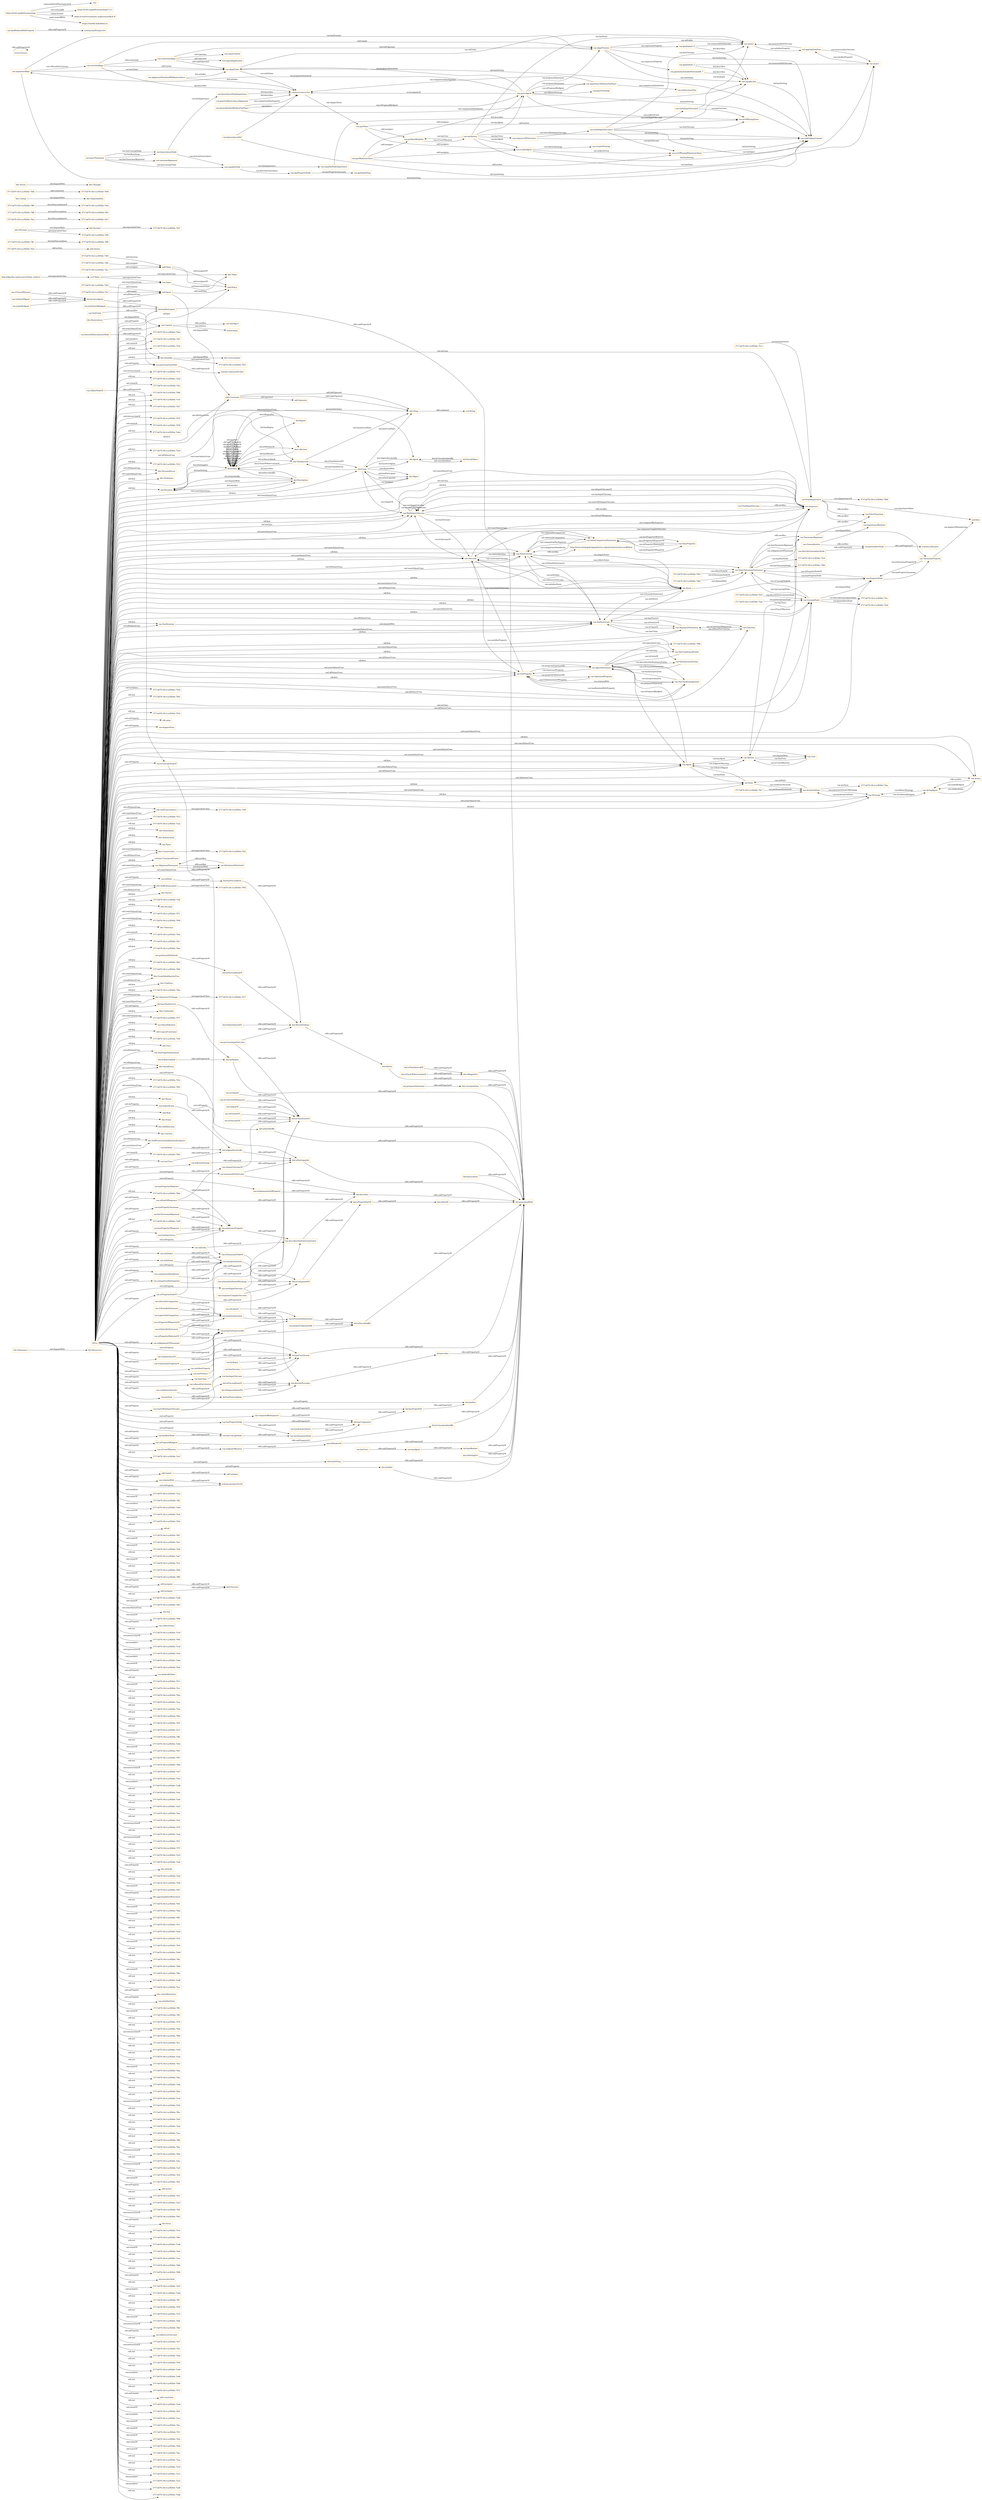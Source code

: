 digraph ar2dtool_diagram { 
rankdir=LR;
size="1501"
node [shape = rectangle, color="orange"]; "bhv:Dominance" "dul:Situation" "odrl:Action" "3717a670:18c1ca3926d:-7fb8" "3717a670:18c1ca3926d:-7ff9" "3717a670:18c1ca3926d:-7fc9" "3717a670:18c1ca3926d:-7f22" "bhv:PersonalFocus" "bhv:Hedonism" "bhv:Societal" "vae:NodeImportance" "3717a670:18c1ca3926d:-7fe1" "bhv:Universalism" "vae:Value" "3717a670:18c1ca3926d:-7ef9" "bhv:Stimulation" "odrl:Policy" "bhv:Achievement" "bhv:Value" "dul:Norm" "3717a670:18c1ca3926d:-7fd5" "3717a670:18c1ca3926d:-7fe7" "odrl:Operator" "3717a670:18c1ca3926d:-7fd2" "vae:VaeProperty" "3717a670:18c1ca3926d:-7ff6" "bhv:SelfTrascendence" "vae:Outcome" "3717a670:18c1ca3926d:-7fc3" "schema:ConceptualFrame" "vae:VaeEntity" "vae:MultiInputOutcome" "3717a670:18c1ca3926d:-7ff0" "bhv:Conservation" "3717a670:18c1ca3926d:-7fed" "vae:AlignmentStatement" "bhv:Dependability" "bhv:Caring" "dul:SocialObject" "3717a670:18c1ca3926d:-7faa" "odrl:Asset" "bhv:Nature" "vae:Generalization" "3717a670:18c1ca3926d:-7f23" "vae:Context" "vae:ActionOnState" "vae:VaeStatement" "vae:TaxonomyProperty" "bhv:Security" "vae:ConceptNode" "dul:Object" "3717a670:18c1ca3926d:-7f71" "3717a670:18c1ca3926d:-7f99" "bhv:Tolerance" "vae:System" "http://dbpedia.org/resource/Value_(ethics)" "bhv:Humility" "3717a670:18c1ca3926d:-7f1c" "3717a670:18c1ca3926d:-7fbe" "odrl:Party" "3717a670:18c1ca3926d:-7fb3" "vae:Norm" "3717a670:18c1ca3926d:-7f0f" "3717a670:18c1ca3926d:-7f04" "3717a670:18c1ca3926d:-7fd8" "bhv:GrowthAndAnxietyFree" "vae:User" "vae:Sequence" "vae:AgentStatement" "vae:VaeConditionedEntity" "bhv:Tradition" "dul:Event" "dul:Agent" "3717a670:18c1ca3926d:-7fcf" "vae:ValueTaxonomyStatement" "3717a670:18c1ca3926d:-7f0e" "3717a670:18c1ca3926d:-7fde" "vae:TaxonomyAlignment" "bhv:SelfEnhancement" "vae:Strategy" "3717a670:18c1ca3926d:-7fe4" "vae:Agent" "bhv:Benevolence" "vae:FinalInputOutcome" "vae:VaeSituation" "bhv:Conformity" "vae:Action" "bhv:Resources" "dul:Collection" "3717a670:18c1ca3926d:-7fc0" "3717a670:18c1ca3926d:-7fb5" "3717a670:18c1ca3926d:-7f77" "vae:AwarenessStatement" "vae:ValueDefinition" "bhv:OpennessToChange" "3717a670:18c1ca3926d:-7ef1" "vae:ActingAgent" "odrl:LogicalConstraint" "vae:ValueConcept" "vae:PropertyNode" "vae:ValueProperty" "vae:ValueComparisonStatement" "3717a670:18c1ca3926d:-7ffc" "3717a670:18c1ca3926d:-7fcc" "3717a670:18c1ca3926d:-7f17" "vae:VaeStatementEntity" "vae:Criterion" "bhv:Thought" "3717a670:18c1ca3926d:-7fc6" "dul:TimeInterval" "3717a670:18c1ca3926d:-7f05" "vae:State" "dul:Entity" "3717a670:18c1ca3926d:-7ef0" "bhv:Face" "vae:VaeConditioningEntity" "3717a670:18c1ca3926d:-7fb0" "vae:VaePropertyStatement" "3717a670:18c1ca3926d:-7fea" "bhv:SocialFocus" "3717a670:18c1ca3926d:-7f96" "3717a670:18c1ca3926d:-7fad" "3717a670:18c1ca3926d:-7f2e" "odrl:Constraint" "3717a670:18c1ca3926d:-7f63" "vae:OptimizedProperty" "dul:Theory" "dul:Region" "dul:Description" "bhv:Action" "vcvf:Value" "odrl:Rule" "bhv:Power" "vae:ImportanceRelation" "bhv:Personal" "3717a670:18c1ca3926d:-7fdb" "3717a670:18c1ca3926d:-7f2f" "3717a670:18c1ca3926d:-7fa7" "3717a670:18c1ca3926d:-7ff3" "3717a670:18c1ca3926d:-7fbb" "vae:ArgumentStatement" "bhv:SelfDirection" "bhv:Concern" "bhv:SelfProtectionAndAnxietyAvoidance" ; /*classes style*/
	"bhv:Action" -> "bhv:Thought" [ label = "owl:disjointWith" ];
	"vae:particularizesNode" -> "schema:subsumedUnder" [ label = "rdfs:subPropertyOf" ];
	"vae:hasConceptNode" -> "vae:hasTaxonomyNode" [ label = "rdfs:subPropertyOf" ];
	"vae:ConceptNode" -> "vae:PropertyNode" [ label = "owl:disjointWith" ];
	"vae:argumentAlign" -> "vae:criterionAlign" [ label = "vae:isBasedOnCriterion" ];
	"vae:argumentAlign" -> "vae:alignPremise" [ label = "vae:hasPremise" ];
	"vae:argumentAlign" -> "vae:alignClaim" [ label = "vae:hasClaim" ];
	"vae:argumentAlign" -> "vae:taxProblemContext" [ label = "dul:hasSetting" ];
	"vae:isTaxonomyNodeOf" -> "dul:isComponentOf" [ label = "rdfs:subPropertyOf" ];
	"vae:previousInputOutcome" -> "dul:isConstituentOf" [ label = "rdfs:subPropertyOf" ];
	"vae:previousInputOutcome" -> "dul:directlyFollows" [ label = "rdfs:subPropertyOf" ];
	"vae:proposesStatement" -> "dul:conceptualizes" [ label = "rdfs:subPropertyOf" ];
	"vae:hasTaxonomyNode" -> "dul:hasComponent" [ label = "rdfs:subPropertyOf" ];
	"vae:giniPropertyNode" -> "vae:giniIndexProp" [ label = "vae:hasPropertyTaxonomy" ];
	"dul:isSatisfiedBy" -> "dul:associatedWith" [ label = "rdfs:subPropertyOf" ];
	"vae:nextInputOutcome" -> "dul:isConstituentOf" [ label = "rdfs:subPropertyOf" ];
	"vae:nextInputOutcome" -> "dul:directlyPrecedes" [ label = "rdfs:subPropertyOf" ];
	"vae:VaeSituation" -> "vae:VaeStatement" [ label = "owl:disjointWith" ];
	"vae:benvolenceNodeImportance" -> "vae:benevolenceTax" [ label = "dul:describes" ];
	"dul:conceptualizes" -> "dul:associatedWith" [ label = "rdfs:subPropertyOf" ];
	"vae:comparisonHasInferior" -> "vae:interpretationOn" [ label = "rdfs:subPropertyOf" ];
	"vae:hasTrace" -> "dul:isAgentInvolvedIn" [ label = "rdfs:subPropertyOf" ];
	"vae:isInputOf" -> "dul:isConstituentOf" [ label = "rdfs:subPropertyOf" ];
	"dul:involvesAgent" -> "dul:hasParticipant" [ label = "rdfs:subPropertyOf" ];
	"dul:isObservableAt" -> "dul:hasRegion" [ label = "rdfs:subPropertyOf" ];
	"terms:license" -> "terms:license" [ label = "rdfs:subPropertyOf" ];
	"vae:multiInputOutcome2" -> "vae:actOfPayingTaxes" [ label = "vae:hasOutcome" ];
	"vae:multiInputOutcome2" -> "vae:state2" [ label = "vae:hasInput" ];
	"dul:hasLocation" -> "dul:associatedWith" [ label = "rdfs:subPropertyOf" ];
	"bhv:SelfTrascendence" -> "3717a670:18c1ca3926d:-7ef9" [ label = "owl:equivalentClass" ];
	"dul:isAgentInvolvedIn" -> "dul:isParticipantIn" [ label = "rdfs:subPropertyOf" ];
	"http://dbpedia.org/resource/Value_(ethics)" -> "vcvf:Value" [ label = "owl:equivalentClass" ];
	"vae:describesVaeStatementEntity" -> "dul:describes" [ label = "rdfs:subPropertyOf" ];
	"vae:hasPropertyTaxonomy" -> "vae:expressesProperty" [ label = "rdfs:subPropertyOf" ];
	"dul:Event" -> "dul:Object" [ label = "owl:disjointWith" ];
	"vae:isPremiseOf" -> "dul:isConstituentOf" [ label = "rdfs:subPropertyOf" ];
	"dul:isConstituentOf" -> "dul:associatedWith" [ label = "rdfs:subPropertyOf" ];
	"vae:interpretationOn" -> "vae:describesVaeStatementEntity" [ label = "rdfs:subPropertyOf" ];
	"vae:isTestedInStatement" -> "vae:hasInterpretation" [ label = "rdfs:subPropertyOf" ];
	"dul:Description" -> "dul:Situation" [ label = "owl:disjointWith" ];
	"vae:giniIndex0_3" -> "vae:state1" [ label = "vae:measuredOnOutcome" ];
	"vae:giniIndex0_3" -> "vae:equalityTax" [ label = "dul:describes" ];
	"vae:madeByAgent" -> "dul:involvesAgent" [ label = "rdfs:subPropertyOf" ];
	"dul:isPreconditionOf" -> "dul:directlyPrecedes" [ label = "rdfs:subPropertyOf" ];
	"vae:isOutcomeOf" -> "dul:isConstituentOf" [ label = "rdfs:subPropertyOf" ];
	"vae:isPresentInStatement" -> "dul:isDescribedBy" [ label = "rdfs:subPropertyOf" ];
	"vae:hasInput" -> "dul:hasConstituent" [ label = "rdfs:subPropertyOf" ];
	"bhv:Personal" -> "bhv:Societal" [ label = "owl:disjointWith" ];
	"bhv:Personal" -> "3717a670:18c1ca3926d:-7f0f" [ label = "owl:equivalentClass" ];
	"vae:hasUser" -> "vae:hasAgent" [ label = "rdfs:subPropertyOf" ];
	"vae:equalityTax" -> "vae:taxProblemContext" [ label = "dul:hasSetting" ];
	"dul:hasPart" -> "dul:associatedWith" [ label = "rdfs:subPropertyOf" ];
	"vae:onState" -> "dul:hasPrecondition" [ label = "rdfs:subPropertyOf" ];
	"vae:hasActionOnState" -> "dul:hasComponent" [ label = "rdfs:subPropertyOf" ];
	"vae:AgentStatement" -> "3717a670:18c1ca3926d:-7f96" [ label = "owl:equivalentClass" ];
	"vae:hasPropertyNode" -> "vae:hasTaxonomyNode" [ label = "rdfs:subPropertyOf" ];
	"vae:hasPropertyNode" -> "dul:hasComponent" [ label = "rdfs:subPropertyOf" ];
	"vae:payMinimumTaxes" -> "vae:problemModeller" [ label = "odrl:assigner" ];
	"vae:payMinimumTaxes" -> "vae:payerAgent" [ label = "odrl:assignee" ];
	"vae:payMinimumTaxes" -> "vae:evaderAgent" [ label = "odrl:assignee" ];
	"vae:payMinimumTaxes" -> "vae:actOfPayingMiniumumTaxes" [ label = "odrl:action" ];
	"vae:equalityNode" -> "vae:giniPropertyNode" [ label = "vae:directlyGeneralizes" ];
	"vae:equalityNode" -> "vae:equalityNodeImportance" [ label = "vae:hasImportance" ];
	"dul:hasPrecondition" -> "dul:directlyFollows" [ label = "rdfs:subPropertyOf" ];
	"vae:hasPropertyOfSuperior" -> "vae:expressesProperty" [ label = "rdfs:subPropertyOf" ];
	"odrl:Asset" -> "odrl:Constraint" [ label = "owl:disjointWith" ];
	"bhv:Conservation" -> "3717a670:18c1ca3926d:-7f2f" [ label = "owl:equivalentClass" ];
	"dul:hasRegion" -> "dul:associatedWith" [ label = "rdfs:subPropertyOf" ];
	"vae:isPropertyNodeOf" -> "vae:isTaxonomyNodeOf" [ label = "rdfs:subPropertyOf" ];
	"vae:isPropertyNodeOf" -> "dul:isComponentOf" [ label = "rdfs:subPropertyOf" ];
	"bhv:Societal" -> "3717a670:18c1ca3926d:-7ef1" [ label = "owl:equivalentClass" ];
	"dul:precedes" -> "dul:associatedWith" [ label = "rdfs:subPropertyOf" ];
	"vae:comparisonHasSuperior" -> "vae:interpretationOn" [ label = "rdfs:subPropertyOf" ];
	"vae:hasOutcome" -> "dul:hasConstituent" [ label = "rdfs:subPropertyOf" ];
	"vae:Norm" -> "vae:ValueTaxonomyStatement" [ label = "owl:disjointWith" ];
	"vae:alignPremise" -> "vae:equalityTax" [ label = "vae:withValue" ];
	"vae:alignPremise" -> "vae:state2" [ label = "vae:onEntity" ];
	"vae:alignPremise" -> "vae:giniIndexSatisfiedThreshold0_7" [ label = "vae:expressesProperty" ];
	"vae:alignPremise" -> "vae:giniIndex0_9" [ label = "vae:expressesProperty" ];
	"vae:alignPremise" -> "vae:taxProblemContext" [ label = "dul:hasSetting" ];
	"vae:isProposedByAgent" -> "dul:isConceptualizedBy" [ label = "rdfs:subPropertyOf" ];
	"dul:isComponentOf" -> "dul:isPropertPartOf" [ label = "rdfs:subPropertyOf" ];
	"vae:Value" -> "bhv:Value" [ label = "owl:equivalentClass" ];
	"bhv:Dominance" -> "bhv:Resources" [ label = "owl:disjointWith" ];
	"vae:isEntityOf" -> "vae:isPresentInStatement" [ label = "rdfs:subPropertyOf" ];
	"dul:isConceptualizedBy" -> "dul:associatedWith" [ label = "rdfs:subPropertyOf" ];
	"vae:MultiInputOutcome" -> "vae:Sequence" [ label = "rdfs:seeAlso" ];
	"vae:propertyExpressedAt" -> "vae:isPresentInStatement" [ label = "rdfs:subPropertyOf" ];
	"vae:payerAgent" -> "vae:taxProblemContext" [ label = "dul:hasSetting" ];
	"vae:payerAgent" -> "vae:importanceRelationTaxPayer" [ label = "vae:proposesStatement" ];
	"vae:payerAgent" -> "vae:payerStrategy" [ label = "vae:followsStrategy" ];
	"vae:payerAgent" -> "vae:benevolenceTax" [ label = "vcvf:commitsTo" ];
	"vae:payerAgent" -> "vae:argumentAlign" [ label = "vae:proposesStatement" ];
	"vae:payerAgent" -> "vae:alignClaim" [ label = "vae:proposesStatement" ];
	"vae:payerAgent" -> "vae:actOfPayingTaxes" [ label = "vae:makesAction" ];
	"vae:payerAgent" -> "vae:alignPremise" [ label = "vae:proposesStatement" ];
	"vae:hasState" -> "dul:isAgentInvolvedIn" [ label = "rdfs:subPropertyOf" ];
	"vae:AwarenessStatement" -> "vae:AlignmentStatement" [ label = "rdfs:seeAlso" ];
	"vae:isConceptNodeOf" -> "vae:isTaxonomyNodeOf" [ label = "rdfs:subPropertyOf" ];
	"bhv:Caring" -> "bhv:Dependability" [ label = "owl:disjointWith" ];
	"vae:payTaxes" -> "vae:problemModeller" [ label = "odrl:assigner" ];
	"vae:payTaxes" -> "vae:evaderAgent" [ label = "odrl:assignee" ];
	"vae:payTaxes" -> "vae:actOfPayingTaxes" [ label = "odrl:action" ];
	"vae:hasRootNode" -> "vae:hasConceptNode" [ label = "rdfs:subPropertyOf" ];
	"vae:isAgentOfSystem" -> "dul:isMemberOf" [ label = "rdfs:subPropertyOf" ];
	"dul:hasProperPart" -> "dul:hasPart" [ label = "rdfs:subPropertyOf" ];
	"vae:aggregationSum" -> "vae:state2" [ label = "vae:measuredOnOutcome" ];
	"vae:aggregationSum" -> "vae:state1" [ label = "vae:measuredOnOutcome" ];
	"vae:ValueConcept" -> "http://www.ontologydesignpatterns.org/ont/values/valuecore#Value" [ label = "rdfs:seeAlso" ];
	"vae:state1" -> "vae:aggregationSum" [ label = "vae:satisfiesProperty" ];
	"vae:isInputOutcomeOf" -> "dul:isConstituentOf" [ label = "rdfs:subPropertyOf" ];
	"vae:payerTaxonomy" -> "vae:taxonomAlignment" [ label = "vae:hasTaxonomyAlignment" ];
	"vae:payerTaxonomy" -> "vae:benevolenceNode" [ label = "vae:hasRootNode" ];
	"vae:payerTaxonomy" -> "vae:equalityNode" [ label = "vae:hasConceptNode" ];
	"vae:payerTaxonomy" -> "vae:benevolenceNode" [ label = "vae:hasConceptNode" ];
	"vae:isTaxonomyPropertyOf" -> "vae:propertyExpressedAt" [ label = "rdfs:subPropertyOf" ];
	"vae:giniIndex0_9" -> "vae:state2" [ label = "vae:measuredOnOutcome" ];
	"vae:giniIndex0_9" -> "vae:equalityTax" [ label = "dul:describes" ];
	"vae:directlyParticularizesNode" -> "vae:particularizesNode" [ label = "rdfs:subPropertyOf" ];
	"vae:isRootNodeOf" -> "vae:isConceptNodeOf" [ label = "rdfs:subPropertyOf" ];
	"vae:problemModeller" -> "vae:taxSystem" [ label = "vae:isUserOfSystem" ];
	"dul:hasSetting" -> "dul:associatedWith" [ label = "rdfs:subPropertyOf" ];
	"dul:hasMember" -> "dul:associatedWith" [ label = "rdfs:subPropertyOf" ];
	"vae:expressesProperty" -> "vae:describesVaeStatementEntity" [ label = "rdfs:subPropertyOf" ];
	"vae:taxSystem" -> "vae:problemModeller" [ label = "vae:hasUser" ];
	"vae:taxSystem" -> "vae:sequenceOfOutcomes" [ label = "vae:hasTrace" ];
	"vae:taxSystem" -> "vae:state2" [ label = "vae:hasState" ];
	"vae:taxSystem" -> "vae:state1" [ label = "vae:hasState" ];
	"vae:taxSystem" -> "vae:payerAgent" [ label = "vae:hasAgent" ];
	"vae:taxSystem" -> "vae:evaderAgent" [ label = "vae:hasAgent" ];
	"vae:taxSystem" -> "vae:taxProblemContext" [ label = "dul:hasSetting" ];
	"vae:hasAgent" -> "dul:hasMember" [ label = "rdfs:subPropertyOf" ];
	"vae:isFollowedByAgent" -> "dul:hasParticipant" [ label = "rdfs:subPropertyOf" ];
	"vae:criterionAlign" -> "vae:alignPremise" [ label = "odrl:target" ];
	"vae:criterionAlign" -> "vae:constraintAlign" [ label = "odrl:constraint" ];
	"vae:criterionAlign" -> "vae:alignClaim" [ label = "odrl:action" ];
	"vae:criterionAlign" -> "vae:benevolenceTax" [ label = "dul:describes" ];
	"vae:hasRelationWithProperty" -> "schema:hasPerspective" [ label = "rdfs:subPropertyOf" ];
	"vae:measuredOnOutcome" -> "dul:isParticipantIn" [ label = "rdfs:subPropertyOf" ];
	"vae:measuredOnOutcome" -> "dul:describes" [ label = "rdfs:subPropertyOf" ];
	"vae:isImportanceOf" -> "vae:propertyExpressedAt" [ label = "rdfs:subPropertyOf" ];
	"dul:isSettingFor" -> "dul:associatedWith" [ label = "rdfs:subPropertyOf" ];
	"vae:perform" -> "dul:hasPostcondition" [ label = "rdfs:subPropertyOf" ];
	"vcvf:Value" -> "bhv:Value" [ label = "owl:equivalentClass" ];
	"vcvf:Value" -> "vae:Value" [ label = "owl:equivalentClass" ];
	"dul:isPartOf" -> "dul:associatedWith" [ label = "rdfs:subPropertyOf" ];
	"vae:isTraceOfSystem" -> "dul:involvesAgent" [ label = "rdfs:subPropertyOf" ];
	"dul:isParticipantIn" -> "dul:associatedWith" [ label = "rdfs:subPropertyOf" ];
	"vae:directlyGeneralizesNode" -> "vae:generalizesNode" [ label = "rdfs:subPropertyOf" ];
	"dul:hasTimeInterval" -> "dul:hasRegion" [ label = "rdfs:subPropertyOf" ];
	"vae:importanceRelationTaxPayer" -> "vae:payerAgent" [ label = "vae:isProposedByAgent" ];
	"vae:importanceRelationTaxPayer" -> "vae:benevolenceTax" [ label = "vae:comparisonHasSuperior" ];
	"vae:importanceRelationTaxPayer" -> "vae:achievementTax" [ label = "vae:comparisonHasInferior" ];
	"vae:conditionsActionIn" -> "dul:isPreconditionOf" [ label = "rdfs:subPropertyOf" ];
	"vae:superiorInComparison" -> "vae:hasInterpretation" [ label = "rdfs:subPropertyOf" ];
	"vae:System" -> "vae:User" [ label = "owl:disjointWith" ];
	"dul:satisfies" -> "dul:associatedWith" [ label = "rdfs:subPropertyOf" ];
	"vae:ValueTaxonomyStatement" -> "vae:TaxonomyAlignment" [ label = "rdfs:seeAlso" ];
	"vae:followsStrategy" -> "dul:isParticipantIn" [ label = "rdfs:subPropertyOf" ];
	"vae:hasPropertyOfInferior" -> "vae:expressesProperty" [ label = "rdfs:subPropertyOf" ];
	"vae:composedBySequence" -> "dul:hasComponent" [ label = "rdfs:subPropertyOf" ];
	"vae:isActionOnStateOfStrategy" -> "dul:isComponentOf" [ label = "rdfs:subPropertyOf" ];
	"https://w3id.org/def/vaeontology" -> "vae:" [ label = "vann:preferredNamespaceUri" ];
	"https://w3id.org/def/vaeontology" -> "https://w3id.org/def/vaeontology/1.0.1" [ label = "owl:versionIRI" ];
	"https://w3id.org/def/vaeontology" -> "https://creativecommons.org/licenses/by/4.0/" [ label = "terms:license" ];
	"https://w3id.org/def/vaeontology" -> "https://chowlk.linkeddata.es" [ label = "mod:createdWith" ];
	"vae:benevolenceTax" -> "vae:payTaxes" [ label = "vae:shapesNorm" ];
	"dul:hasComponent" -> "dul:hasProperPart" [ label = "rdfs:subPropertyOf" ];
	"vae:startsWithInputOutcome" -> "vae:hasInputOutcome" [ label = "rdfs:subPropertyOf" ];
	"vae:startsWithInputOutcome" -> "dul:hasProperPart" [ label = "rdfs:subPropertyOf" ];
	"dul:hasParticipant" -> "dul:associatedWith" [ label = "rdfs:subPropertyOf" ];
	"vae:isOptimizationOfProperty" -> "dul:describes" [ label = "rdfs:subPropertyOf" ];
	"vae:propertyOptimizedAt" -> "dul:isDescribedBy" [ label = "rdfs:subPropertyOf" ];
	"bhv:Humility" -> "bhv:Universalism" [ label = "owl:disjointWith" ];
	"bhv:Humility" -> "3717a670:18c1ca3926d:-7f23" [ label = "owl:equivalentClass" ];
	"vae:FinalInputOutcome" -> "vae:Sequence" [ label = "rdfs:seeAlso" ];
	"odrl:target" -> "odrl:relation" [ label = "rdfs:subPropertyOf" ];
	"vae:benevolenceDef" -> "vae:benevolenceTax" [ label = "dul:defines" ];
	"vae:benevolenceDef" -> "vae:taxProblemContext" [ label = "dul:hasSetting" ];
	"bhv:SelfEnhancement" -> "3717a670:18c1ca3926d:-7f05" [ label = "owl:equivalentClass" ];
	"dul:directlyPrecedes" -> "dul:precedes" [ label = "rdfs:subPropertyOf" ];
	"vae:makesAction" -> "dul:isAgentInvolvedIn" [ label = "rdfs:subPropertyOf" ];
	"vae:withValue" -> "vae:interpretationOn" [ label = "rdfs:subPropertyOf" ];
	"vae:constraintAlign" -> "vae:alignClaim" [ label = "odrl:rightOperand" ];
	"vae:constraintAlign" -> "vae:sameContext" [ label = "odrl:operator" ];
	"vae:constraintAlign" -> "vae:logicalImplication" [ label = "odrl:operator" ];
	"vae:constraintAlign" -> "vae:alignPremise" [ label = "odrl:leftOperand" ];
	"dul:isRegionFor" -> "dul:associatedWith" [ label = "rdfs:subPropertyOf" ];
	"dul:describes" -> "dul:associatedWith" [ label = "rdfs:subPropertyOf" ];
	"vae:satisfiesProperty" -> "dul:isDescribedBy" [ label = "rdfs:subPropertyOf" ];
	"vae:isAlignmentOfTaxonomy" -> "vae:propertyExpressedAt" [ label = "rdfs:subPropertyOf" ];
	"vae:TaxonomyAlignment" -> "vae:ValueTaxonomy" [ label = "rdfs:seeAlso" ];
	"vae:generalizationRelationTaxPayer" -> "vae:payerAgent" [ label = "vae:isProposedByAgent" ];
	"vae:generalizationRelationTaxPayer" -> "vae:benevolenceTax" [ label = "vae:comparisonHasSuperior" ];
	"vae:generalizationRelationTaxPayer" -> "vae:equalityTax" [ label = "vae:comparisonHasInferior" ];
	"vae:hasImportance" -> "vae:expressesProperty" [ label = "rdfs:subPropertyOf" ];
	"vae:alignClaim" -> "vae:benevolenceTax" [ label = "vae:withValue" ];
	"vae:alignClaim" -> "vae:state2" [ label = "vae:onEntity" ];
	"vae:alignClaim" -> "vae:taxProblemContext" [ label = "dul:hasSetting" ];
	"dul:isDescribedBy" -> "dul:associatedWith" [ label = "rdfs:subPropertyOf" ];
	"vae:actOfPayingMiniumumTaxes" -> "vae:taxProblemContext" [ label = "dul:hasSetting" ];
	"vae:relationWith" -> "schema:perspectiveOn" [ label = "rdfs:subPropertyOf" ];
	"vae:NodeImportance" -> "vae:ValueTaxonomy" [ label = "rdfs:seeAlso" ];
	"vae:NodeImportance" -> "vae:ImportanceRelation" [ label = "rdfs:seeAlso" ];
	"dul:isSubordinatedTo" -> "dul:directlyFollows" [ label = "rdfs:subPropertyOf" ];
	"vae:multiInputOutcome1" -> "vae:multiInputOutcome2" [ label = "vae:nextInputOutcome" ];
	"vae:multiInputOutcome1" -> "vae:state2" [ label = "vae:hasOutcome" ];
	"vae:multiInputOutcome1" -> "vae:actOfPayingTaxes" [ label = "vae:hasOutcome" ];
	"vae:multiInputOutcome1" -> "vae:actOfPayingMiniumumTaxes" [ label = "vae:hasOutcome" ];
	"vae:multiInputOutcome1" -> "vae:state1" [ label = "vae:hasInput" ];
	"vae:Action" -> "vae:ActingAgent" [ label = "rdfs:seeAlso" ];
	"vae:isValuedInStatement" -> "vae:hasInterpretation" [ label = "rdfs:subPropertyOf" ];
	"vae:sequenceOfOutcomes" -> "vae:multiInputOutcome1" [ label = "vae:startsWithInputOutcome" ];
	"vae:sequenceOfOutcomes" -> "vae:taxProblemContext" [ label = "dul:hasSetting" ];
	"vae:inferiorInComparison" -> "vae:hasInterpretation" [ label = "rdfs:subPropertyOf" ];
	"vae:VaeEntity" -> "vae:Context" [ label = "rdfs:seeAlso" ];
	"vae:withNorm" -> "vae:interpretationOn" [ label = "rdfs:subPropertyOf" ];
	"vae:isClaimOf" -> "dul:isConstituentOf" [ label = "rdfs:subPropertyOf" ];
	"vae:hasInputOutcome" -> "dul:hasConstituent" [ label = "rdfs:subPropertyOf" ];
	"vae:alignmentSituationWithbenevolence" -> "vae:benevolenceTax" [ label = "dul:satisfies" ];
	"vae:alignmentSituationWithbenevolence" -> "vae:alignClaim" [ label = "dul:satisfies" ];
	"vae:isPropertyOfSuperiorOf" -> "vae:propertyExpressedAt" [ label = "rdfs:subPropertyOf" ];
	"vae:isPropertyOfSuperiorOf" -> "dul:isConstituentOf" [ label = "rdfs:subPropertyOf" ];
	"vae:evaderAgent" -> "vae:actOfPayingMiniumumTaxes" [ label = "vae:makesAction" ];
	"vae:evaderAgent" -> "vae:evaderStrategy" [ label = "vae:followsStrategy" ];
	"vae:evaderAgent" -> "vae:taxProblemContext" [ label = "dul:hasSetting" ];
	"vae:isStateOfAgent" -> "dul:involvesAgent" [ label = "rdfs:subPropertyOf" ];
	"dul:isPropertPartOf" -> "dul:isPartOf" [ label = "rdfs:subPropertyOf" ];
	"vae:Generalization" -> "vae:generalizesNode" [ label = "rdfs:seeAlso" ];
	"vae:Generalization" -> "vae:ImportanceRelation" [ label = "owl:disjointWith" ];
	"vae:Context" -> "vae:VaeObject" [ label = "rdfs:seeAlso" ];
	"NULL" -> "dul:Collection" [ label = "owl:allValuesFrom" ];
	"NULL" -> "3717a670:18c1ca3926d:-7f63" [ label = "owl:someValuesFrom" ];
	"NULL" -> "vae:hasConceptNode" [ label = "owl:onProperty" ];
	"NULL" -> "3717a670:18c1ca3926d:-7ec2" [ label = "owl:members" ];
	"NULL" -> "3717a670:18c1ca3926d:-7ff2" [ label = "owl:unionOf" ];
	"NULL" -> "3717a670:18c1ca3926d:-7eb0" [ label = "owl:members" ];
	"NULL" -> "bhv:PersonalFocus" [ label = "owl:someValuesFrom" ];
	"NULL" -> "bhv:Hedonism" [ label = "rdf:first" ];
	"NULL" -> "3717a670:18c1ca3926d:-7fe9" [ label = "owl:unionOf" ];
	"NULL" -> "3717a670:18c1ca3926d:-7ef0" [ label = "rdf:first" ];
	"NULL" -> "3717a670:18c1ca3926d:-7f2b" [ label = "owl:unionOf" ];
	"NULL" -> "bhv:Conservation" [ label = "owl:allValuesFrom" ];
	"NULL" -> "rdf:nil" [ label = "rdf:rest" ];
	"NULL" -> "3717a670:18c1ca3926d:-7f61" [ label = "rdf:rest" ];
	"NULL" -> "3717a670:18c1ca3926d:-7fe3" [ label = "owl:unionOf" ];
	"NULL" -> "vae:VaeConditioningEntity" [ label = "owl:someValuesFrom" ];
	"NULL" -> "vae:isBasedOnCriterion" [ label = "owl:onProperty" ];
	"NULL" -> "3717a670:18c1ca3926d:-7fc8" [ label = "owl:unionOf" ];
	"NULL" -> "3717a670:18c1ca3926d:-7eb7" [ label = "rdf:rest" ];
	"NULL" -> "vae:interpretationOn" [ label = "owl:onProperty" ];
	"NULL" -> "vae:ConceptNode" [ label = "rdf:first" ];
	"NULL" -> "3717a670:18c1ca3926d:-7fc2" [ label = "owl:unionOf" ];
	"NULL" -> "vae:PropertyNode" [ label = "rdf:first" ];
	"NULL" -> "3717a670:18c1ca3926d:-7fb9" [ label = "rdf:rest" ];
	"NULL" -> "3717a670:18c1ca3926d:-7ff8" [ label = "owl:unionOf" ];
	"NULL" -> "odrl:assignee" [ label = "owl:onProperty" ];
	"NULL" -> "3717a670:18c1ca3926d:-7ed8" [ label = "rdf:rest" ];
	"NULL" -> "vae:ConceptNode" [ label = "owl:someValuesFrom" ];
	"NULL" -> "vae:expressesProperty" [ label = "owl:onProperty" ];
	"NULL" -> "vae:VaeSituation" [ label = "owl:allValuesFrom" ];
	"NULL" -> "3717a670:18c1ca3926d:-7f43" [ label = "owl:unionOf" ];
	"NULL" -> "dul:hasSetting" [ label = "owl:onProperty" ];
	"NULL" -> "bhv:SelfTrascendence" [ label = "owl:someValuesFrom" ];
	"NULL" -> "owl:real" [ label = "owl:someValuesFrom" ];
	"NULL" -> "3717a670:18c1ca3926d:-7f98" [ label = "owl:unionOf" ];
	"NULL" -> "vae:reflectsValue" [ label = "owl:onProperty" ];
	"NULL" -> "odrl:LogicalConstraint" [ label = "rdf:first" ];
	"NULL" -> "3717a670:18c1ca3926d:-7f77" [ label = "owl:someValuesFrom" ];
	"NULL" -> "vae:onEntity" [ label = "owl:onProperty" ];
	"NULL" -> "3717a670:18c1ca3926d:-7ec9" [ label = "rdf:rest" ];
	"NULL" -> "3717a670:18c1ca3926d:-7f94" [ label = "owl:intersectionOf" ];
	"NULL" -> "vae:VaeConditioningEntity" [ label = "owl:allValuesFrom" ];
	"NULL" -> "3717a670:18c1ca3926d:-7ec6" [ label = "owl:members" ];
	"NULL" -> "3717a670:18c1ca3926d:-7f2d" [ label = "owl:intersectionOf" ];
	"NULL" -> "3717a670:18c1ca3926d:-7eb4" [ label = "owl:members" ];
	"NULL" -> "3717a670:18c1ca3926d:-7fe6" [ label = "owl:unionOf" ];
	"NULL" -> "vae:abidesByValue" [ label = "owl:onProperty" ];
	"NULL" -> "vae:comparisonHasInferior" [ label = "owl:onProperty" ];
	"NULL" -> "3717a670:18c1ca3926d:-7f13" [ label = "rdf:rest" ];
	"NULL" -> "vae:isUserOfSystem" [ label = "owl:onProperty" ];
	"NULL" -> "3717a670:18c1ca3926d:-7fce" [ label = "owl:unionOf" ];
	"NULL" -> "vae:ActionOnState" [ label = "rdf:first" ];
	"NULL" -> "vae:VaeStatement" [ label = "owl:someValuesFrom" ];
	"NULL" -> "vae:Criterion" [ label = "owl:allValuesFrom" ];
	"NULL" -> "odrl:Constraint" [ label = "owl:allValuesFrom" ];
	"NULL" -> "vae:VaeProperty" [ label = "owl:allValuesFrom" ];
	"NULL" -> "3717a670:18c1ca3926d:-7fab" [ label = "rdf:rest" ];
	"NULL" -> "bhv:GrowthAndAnxietyFree" [ label = "owl:someValuesFrom" ];
	"NULL" -> "vae:Strategy" [ label = "owl:someValuesFrom" ];
	"NULL" -> "vae:withValue" [ label = "owl:onProperty" ];
	"NULL" -> "3717a670:18c1ca3926d:-7eca" [ label = "rdf:rest" ];
	"NULL" -> "3717a670:18c1ca3926d:-7f3a" [ label = "rdf:rest" ];
	"NULL" -> "vae:ConceptNode" [ label = "owl:onClass" ];
	"NULL" -> "vae:Action" [ label = "rdf:first" ];
	"NULL" -> "vae:MultiInputOutcome" [ label = "owl:someValuesFrom" ];
	"NULL" -> "3717a670:18c1ca3926d:-7f0a" [ label = "rdf:rest" ];
	"NULL" -> "3717a670:18c1ca3926d:-7f25" [ label = "rdf:rest" ];
	"NULL" -> "3717a670:18c1ca3926d:-7ec1" [ label = "rdf:rest" ];
	"NULL" -> "dul:hasPart" [ label = "owl:onProperty" ];
	"NULL" -> "3717a670:18c1ca3926d:-7ffb" [ label = "owl:unionOf" ];
	"NULL" -> "3717a670:18c1ca3926d:-7ebb" [ label = "rdf:rest" ];
	"NULL" -> "vae:AwarenessStatement" [ label = "owl:someValuesFrom" ];
	"NULL" -> "vae:Sequence" [ label = "owl:someValuesFrom" ];
	"NULL" -> "3717a670:18c1ca3926d:-7fb7" [ label = "owl:unionOf" ];
	"NULL" -> "3717a670:18c1ca3926d:-7f97" [ label = "rdf:rest" ];
	"NULL" -> "3717a670:18c1ca3926d:-7fbd" [ label = "rdf:rest" ];
	"NULL" -> "3717a670:18c1ca3926d:-7ef7" [ label = "owl:intersectionOf" ];
	"NULL" -> "vae:startsWithInputOutcome" [ label = "owl:onProperty" ];
	"NULL" -> "3717a670:18c1ca3926d:-7edc" [ label = "rdf:rest" ];
	"NULL" -> "3717a670:18c1ca3926d:-7ed6" [ label = "owl:members" ];
	"NULL" -> "3717a670:18c1ca3926d:-7eb2" [ label = "rdf:rest" ];
	"NULL" -> "3717a670:18c1ca3926d:-7efd" [ label = "rdf:rest" ];
	"NULL" -> "3717a670:18c1ca3926d:-7ed3" [ label = "rdf:rest" ];
	"NULL" -> "3717a670:18c1ca3926d:-7fae" [ label = "rdf:rest" ];
	"NULL" -> "vae:Agent" [ label = "owl:someValuesFrom" ];
	"NULL" -> "bhv:Tradition" [ label = "rdf:first" ];
	"NULL" -> "vae:isStartOfSequence" [ label = "owl:onProperty" ];
	"NULL" -> "vae:nextInputOutcome" [ label = "owl:onProperty" ];
	"NULL" -> "vae:Sequence" [ label = "owl:onClass" ];
	"NULL" -> "vae:hasRootNode" [ label = "owl:onProperty" ];
	"NULL" -> "vae:VaeConditionedEntity" [ label = "owl:someValuesFrom" ];
	"NULL" -> "3717a670:18c1ca3926d:-7fa5" [ label = "rdf:rest" ];
	"NULL" -> "bhv:SelfEnhancement" [ label = "owl:someValuesFrom" ];
	"NULL" -> "3717a670:18c1ca3926d:-7f76" [ label = "owl:intersectionOf" ];
	"NULL" -> "3717a670:18c1ca3926d:-7ec4" [ label = "rdf:rest" ];
	"NULL" -> "bhv:GrowthAndAnxietyFree" [ label = "owl:allValuesFrom" ];
	"NULL" -> "vae:Outcome" [ label = "owl:someValuesFrom" ];
	"NULL" -> "bhv:SelfDirection" [ label = "rdf:first" ];
	"NULL" -> "vae:TaxonomyProperty" [ label = "owl:someValuesFrom" ];
	"NULL" -> "dul:Theory" [ label = "rdf:first" ];
	"NULL" -> "3717a670:18c1ca3926d:-7f21" [ label = "owl:intersectionOf" ];
	"NULL" -> "dul:Event" [ label = "rdf:first" ];
	"NULL" -> "3717a670:18c1ca3926d:-7f7f" [ label = "rdf:rest" ];
	"NULL" -> "3717a670:18c1ca3926d:-7ee5" [ label = "rdf:rest" ];
	"NULL" -> "vae:NodeImportance" [ label = "owl:onClass" ];
	"NULL" -> "vae:ArgumentStatement" [ label = "rdf:first" ];
	"NULL" -> "3717a670:18c1ca3926d:-7edf" [ label = "rdf:rest" ];
	"NULL" -> "bhv:attitude" [ label = "owl:onProperty" ];
	"NULL" -> "vae:Norm" [ label = "rdf:first" ];
	"NULL" -> "schema:perspectiveOn" [ label = "owl:onProperty" ];
	"NULL" -> "vae:Value" [ label = "owl:someValuesFrom" ];
	"NULL" -> "3717a670:18c1ca3926d:-7eaf" [ label = "rdf:rest" ];
	"NULL" -> "vae:VaeProperty" [ label = "rdf:first" ];
	"NULL" -> "vae:isImportanceOf" [ label = "owl:onProperty" ];
	"NULL" -> "3717a670:18c1ca3926d:-7fa8" [ label = "rdf:rest" ];
	"NULL" -> "3717a670:18c1ca3926d:-7fd7" [ label = "owl:unionOf" ];
	"NULL" -> "bhv:opposingValueMotivation" [ label = "owl:onProperty" ];
	"NULL" -> "bhv:Humility" [ label = "rdf:first" ];
	"NULL" -> "3717a670:18c1ca3926d:-7f41" [ label = "rdf:rest" ];
	"NULL" -> "dul:isSatisfiedBy" [ label = "owl:onProperty" ];
	"NULL" -> "3717a670:18c1ca3926d:-7fdd" [ label = "owl:unionOf" ];
	"NULL" -> "vae:ConceptNode" [ label = "owl:allValuesFrom" ];
	"NULL" -> "3717a670:18c1ca3926d:-7f81" [ label = "owl:unionOf" ];
	"NULL" -> "3717a670:18c1ca3926d:-7f11" [ label = "rdf:rest" ];
	"NULL" -> "3717a670:18c1ca3926d:-7ee8" [ label = "rdf:rest" ];
	"NULL" -> "vae:hasImportance" [ label = "owl:onProperty" ];
	"NULL" -> "3717a670:18c1ca3926d:-7f32" [ label = "rdf:rest" ];
	"NULL" -> "3717a670:18c1ca3926d:-7f71" [ label = "owl:someValuesFrom" ];
	"NULL" -> "3717a670:18c1ca3926d:-7fe0" [ label = "owl:unionOf" ];
	"NULL" -> "3717a670:18c1ca3926d:-7eb8" [ label = "rdf:rest" ];
	"NULL" -> "3717a670:18c1ca3926d:-7ffa" [ label = "rdf:rest" ];
	"NULL" -> "vae:satisfiesProperty" [ label = "owl:onProperty" ];
	"NULL" -> "bhv:OpennessToChange" [ label = "owl:allValuesFrom" ];
	"NULL" -> "3717a670:18c1ca3926d:-7f1c" [ label = "rdf:first" ];
	"NULL" -> "3717a670:18c1ca3926d:-7fd0" [ label = "rdf:rest" ];
	"NULL" -> "vae:VaeStatement" [ label = "rdf:first" ];
	"NULL" -> "3717a670:18c1ca3926d:-7f8e" [ label = "owl:unionOf" ];
	"NULL" -> "3717a670:18c1ca3926d:-7ed9" [ label = "rdf:rest" ];
	"NULL" -> "vae:VaeSituation" [ label = "rdf:first" ];
	"NULL" -> "3717a670:18c1ca3926d:-7fca" [ label = "rdf:rest" ];
	"NULL" -> "bhv:valueMotivation" [ label = "owl:onProperty" ];
	"NULL" -> "vae:satisfiesNorm" [ label = "owl:onProperty" ];
	"NULL" -> "vae:relationWith" [ label = "owl:onProperty" ];
	"NULL" -> "3717a670:18c1ca3926d:-7ff1" [ label = "rdf:rest" ];
	"NULL" -> "3717a670:18c1ca3926d:-7ff5" [ label = "owl:unionOf" ];
	"NULL" -> "3717a670:18c1ca3926d:-7f74" [ label = "rdf:rest" ];
	"NULL" -> "bhv:Stimulation" [ label = "rdf:first" ];
	"NULL" -> "3717a670:18c1ca3926d:-7feb" [ label = "rdf:rest" ];
	"NULL" -> "3717a670:18c1ca3926d:-7f0d" [ label = "owl:intersectionOf" ];
	"NULL" -> "3717a670:18c1ca3926d:-7fc1" [ label = "rdf:rest" ];
	"NULL" -> "odrl:Constraint" [ label = "rdf:first" ];
	"NULL" -> "3717a670:18c1ca3926d:-7ee0" [ label = "rdf:rest" ];
	"NULL" -> "odrl:target" [ label = "owl:onProperty" ];
	"NULL" -> "3717a670:18c1ca3926d:-7eda" [ label = "rdf:rest" ];
	"NULL" -> "3717a670:18c1ca3926d:-7fe2" [ label = "rdf:rest" ];
	"NULL" -> "3717a670:18c1ca3926d:-7fda" [ label = "owl:unionOf" ];
	"NULL" -> "3717a670:18c1ca3926d:-7fdc" [ label = "rdf:rest" ];
	"NULL" -> "3717a670:18c1ca3926d:-7efb" [ label = "rdf:rest" ];
	"NULL" -> "vae:makesAction" [ label = "owl:onProperty" ];
	"NULL" -> "3717a670:18c1ca3926d:-7fb2" [ label = "rdf:rest" ];
	"NULL" -> "dul:Object" [ label = "owl:someValuesFrom" ];
	"NULL" -> "dul:isParticipantIn" [ label = "owl:onProperty" ];
	"NULL" -> "vae:onState" [ label = "owl:onProperty" ];
	"NULL" -> "vae:VaeProperty" [ label = "owl:someValuesFrom" ];
	"NULL" -> "bhv:SelfProtectionAndAnxietyAvoidance" [ label = "owl:someValuesFrom" ];
	"NULL" -> "3717a670:18c1ca3926d:-7fb3" [ label = "rdf:first" ];
	"NULL" -> "vae:Agent" [ label = "owl:allValuesFrom" ];
	"NULL" -> "3717a670:18c1ca3926d:-7ecb" [ label = "rdf:rest" ];
	"NULL" -> "3717a670:18c1ca3926d:-7f34" [ label = "owl:intersectionOf" ];
	"NULL" -> "3717a670:18c1ca3926d:-7f8c" [ label = "rdf:rest" ];
	"NULL" -> "3717a670:18c1ca3926d:-7fd3" [ label = "rdf:rest" ];
	"NULL" -> "3717a670:18c1ca3926d:-7fcd" [ label = "rdf:rest" ];
	"NULL" -> "vae:isConceptNodeOf" [ label = "owl:onProperty" ];
	"NULL" -> "3717a670:18c1ca3926d:-7eec" [ label = "rdf:rest" ];
	"NULL" -> "vae:PropertyNode" [ label = "owl:someValuesFrom" ];
	"NULL" -> "3717a670:18c1ca3926d:-7ff4" [ label = "rdf:rest" ];
	"NULL" -> "dul:Situation" [ label = "rdf:first" ];
	"NULL" -> "3717a670:18c1ca3926d:-7fee" [ label = "rdf:rest" ];
	"NULL" -> "3717a670:18c1ca3926d:-7fb4" [ label = "owl:intersectionOf" ];
	"NULL" -> "bhv:SelfEnhancement" [ label = "owl:allValuesFrom" ];
	"NULL" -> "vae:hasPropertyNode" [ label = "owl:onProperty" ];
	"NULL" -> "3717a670:18c1ca3926d:-7ebc" [ label = "rdf:rest" ];
	"NULL" -> "dul:Description" [ label = "owl:someValuesFrom" ];
	"NULL" -> "3717a670:18c1ca3926d:-7eef" [ label = "owl:intersectionOf" ];
	"NULL" -> "dul:hasTimeInterval" [ label = "owl:onProperty" ];
	"NULL" -> "3717a670:18c1ca3926d:-7fc4" [ label = "rdf:rest" ];
	"NULL" -> "bhv:Conservation" [ label = "owl:someValuesFrom" ];
	"NULL" -> "bhv:PersonalFocus" [ label = "owl:allValuesFrom" ];
	"NULL" -> "3717a670:18c1ca3926d:-7f22" [ label = "rdf:first" ];
	"NULL" -> "schema:ConceptualFrame" [ label = "rdf:first" ];
	"NULL" -> "vae:Strategy" [ label = "rdf:first" ];
	"NULL" -> "vae:Outcome" [ label = "rdf:first" ];
	"NULL" -> "3717a670:18c1ca3926d:-7f01" [ label = "owl:unionOf" ];
	"NULL" -> "odrl:action" [ label = "owl:onProperty" ];
	"NULL" -> "3717a670:18c1ca3926d:-7fe5" [ label = "rdf:rest" ];
	"NULL" -> "odrl:Asset" [ label = "owl:allValuesFrom" ];
	"NULL" -> "vae:isProposedByAgent" [ label = "owl:onProperty" ];
	"NULL" -> "3717a670:18c1ca3926d:-7eb3" [ label = "rdf:rest" ];
	"NULL" -> "3717a670:18c1ca3926d:-7fdf" [ label = "rdf:rest" ];
	"NULL" -> "3717a670:18c1ca3926d:-7f03" [ label = "owl:intersectionOf" ];
	"NULL" -> "bhv:focus" [ label = "owl:onProperty" ];
	"NULL" -> "3717a670:18c1ca3926d:-7f1d" [ label = "rdf:rest" ];
	"NULL" -> "3717a670:18c1ca3926d:-7f6e" [ label = "rdf:rest" ];
	"NULL" -> "3717a670:18c1ca3926d:-7ed4" [ label = "rdf:rest" ];
	"NULL" -> "vae:isAlignmentOfTaxonomy" [ label = "owl:onProperty" ];
	"NULL" -> "3717a670:18c1ca3926d:-7f0e" [ label = "rdf:first" ];
	"NULL" -> "3717a670:18c1ca3926d:-7fa6" [ label = "owl:unionOf" ];
	"NULL" -> "3717a670:18c1ca3926d:-7ece" [ label = "rdf:rest" ];
	"NULL" -> "3717a670:18c1ca3926d:-7fd6" [ label = "rdf:rest" ];
	"NULL" -> "3717a670:18c1ca3926d:-7f08" [ label = "rdf:rest" ];
	"NULL" -> "dul:executesTask" [ label = "owl:onProperty" ];
	"NULL" -> "3717a670:18c1ca3926d:-7ef5" [ label = "rdf:rest" ];
	"NULL" -> "vae:MultiInputOutcome" [ label = "rdf:first" ];
	"NULL" -> "3717a670:18c1ca3926d:-7edd" [ label = "owl:members" ];
	"NULL" -> "3717a670:18c1ca3926d:-7ff7" [ label = "rdf:rest" ];
	"NULL" -> "3717a670:18c1ca3926d:-7f29" [ label = "rdf:rest" ];
	"NULL" -> "3717a670:18c1ca3926d:-7ec5" [ label = "rdf:rest" ];
	"NULL" -> "vae:ValueTaxonomyStatement" [ label = "owl:someValuesFrom" ];
	"NULL" -> "3717a670:18c1ca3926d:-7fd4" [ label = "owl:unionOf" ];
	"NULL" -> "bhv:SelfProtectionAndAnxietyAvoidance" [ label = "owl:allValuesFrom" ];
	"NULL" -> "vae:ValueDefinition" [ label = "rdf:first" ];
	"NULL" -> "3717a670:18c1ca3926d:-7fbf" [ label = "owl:intersectionOf" ];
	"NULL" -> "vae:influencesOutcome" [ label = "owl:onProperty" ];
	"NULL" -> "3717a670:18c1ca3926d:-7fc7" [ label = "rdf:rest" ];
	"NULL" -> "bhv:Security" [ label = "rdf:first" ];
	"NULL" -> "vae:AgentStatement" [ label = "rdf:first" ];
	"NULL" -> "vae:propertyExpressedAt" [ label = "owl:onProperty" ];
	"NULL" -> "vae:AlignmentStatement" [ label = "owl:someValuesFrom" ];
	"NULL" -> "bhv:OpennessToChange" [ label = "owl:someValuesFrom" ];
	"NULL" -> "3717a670:18c1ca3926d:-7f3c" [ label = "owl:intersectionOf" ];
	"NULL" -> "dul:hasParticipant" [ label = "owl:onProperty" ];
	"NULL" -> "3717a670:18c1ca3926d:-7fe8" [ label = "rdf:rest" ];
	"NULL" -> "odrl:assigner" [ label = "owl:onProperty" ];
	"NULL" -> "3717a670:18c1ca3926d:-7f30" [ label = "rdf:rest" ];
	"NULL" -> "3717a670:18c1ca3926d:-7eb6" [ label = "rdf:rest" ];
	"NULL" -> "vae:Action" [ label = "owl:someValuesFrom" ];
	"NULL" -> "bhv:SocialFocus" [ label = "owl:someValuesFrom" ];
	"NULL" -> "vae:Norm" [ label = "owl:someValuesFrom" ];
	"NULL" -> "dul:TimeInterval" [ label = "owl:someValuesFrom" ];
	"NULL" -> "vae:ValueComparisonStatement" [ label = "rdf:first" ];
	"NULL" -> "dul:satisfies" [ label = "owl:onProperty" ];
	"NULL" -> "vae:VaePropertyStatement" [ label = "owl:allValuesFrom" ];
	"NULL" -> "odrl:Rule" [ label = "rdf:first" ];
	"NULL" -> "3717a670:18c1ca3926d:-7eb9" [ label = "owl:members" ];
	"NULL" -> "3717a670:18c1ca3926d:-7fd9" [ label = "rdf:rest" ];
	"NULL" -> "bhv:SocialFocus" [ label = "owl:allValuesFrom" ];
	"NULL" -> "3717a670:18c1ca3926d:-7f72" [ label = "rdf:rest" ];
	"NULL" -> "vae:ValueConcept" [ label = "owl:someValuesFrom" ];
	"NULL" -> "vae:hasPremise" [ label = "owl:onProperty" ];
	"NULL" -> "bhv:Tolerance" [ label = "rdf:first" ];
	"NULL" -> "dul:Agent" [ label = "owl:someValuesFrom" ];
	"NULL" -> "odrl:constraint" [ label = "owl:onProperty" ];
	"NULL" -> "vae:State" [ label = "owl:someValuesFrom" ];
	"NULL" -> "3717a670:18c1ca3926d:-7ec8" [ label = "rdf:rest" ];
	"NULL" -> "bhv:Power" [ label = "rdf:first" ];
	"NULL" -> "3717a670:18c1ca3926d:-7fd1" [ label = "owl:unionOf" ];
	"NULL" -> "vae:withNorm" [ label = "owl:onProperty" ];
	"NULL" -> "bhv:Nature" [ label = "rdf:first" ];
	"NULL" -> "3717a670:18c1ca3926d:-7ecc" [ label = "owl:members" ];
	"NULL" -> "3717a670:18c1ca3926d:-7f04" [ label = "rdf:first" ];
	"NULL" -> "vae:Action" [ label = "owl:allValuesFrom" ];
	"NULL" -> "vae:Agent" [ label = "rdf:first" ];
	"NULL" -> "3717a670:18c1ca3926d:-7fec" [ label = "owl:unionOf" ];
	"NULL" -> "vae:followsStrategy" [ label = "owl:onProperty" ];
	"NULL" -> "vae:Sequence" [ label = "rdf:first" ];
	"NULL" -> "bhv:Achievement" [ label = "rdf:first" ];
	"NULL" -> "vae:VaeStatementEntity" [ label = "rdf:first" ];
	"NULL" -> "bhv:Conformity" [ label = "rdf:first" ];
	"NULL" -> "vae:perform" [ label = "owl:onProperty" ];
	"NULL" -> "3717a670:18c1ca3926d:-7f1f" [ label = "owl:unionOf" ];
	"NULL" -> "bhv:SelfTrascendence" [ label = "owl:allValuesFrom" ];
	"NULL" -> "3717a670:18c1ca3926d:-7fcb" [ label = "owl:unionOf" ];
	"NULL" -> "3717a670:18c1ca3926d:-7fa9" [ label = "owl:unionOf" ];
	"NULL" -> "3717a670:18c1ca3926d:-7fac" [ label = "owl:unionOf" ];
	"NULL" -> "3717a670:18c1ca3926d:-7eea" [ label = "rdf:rest" ];
	"NULL" -> "vae:Norm" [ label = "owl:allValuesFrom" ];
	"NULL" -> "3717a670:18c1ca3926d:-7fbe" [ label = "rdf:first" ];
	"NULL" -> "3717a670:18c1ca3926d:-7ec0" [ label = "rdf:rest" ];
	"NULL" -> "3717a670:18c1ca3926d:-7f99" [ label = "owl:someValuesFrom" ];
	"NULL" -> "odrl:Policy" [ label = "rdf:first" ];
	"NULL" -> "3717a670:18c1ca3926d:-7ee1" [ label = "rdf:rest" ];
	"NULL" -> "vae:Context" [ label = "owl:someValuesFrom" ];
	"NULL" -> "3717a670:18c1ca3926d:-7ee2" [ label = "owl:members" ];
	"NULL" -> "vae:ValueTaxonomyStatement" [ label = "rdf:first" ];
	"NULL" -> "3717a670:18c1ca3926d:-7ed0" [ label = "owl:members" ];
	"NULL" -> "3717a670:18c1ca3926d:-7edb" [ label = "rdf:rest" ];
	"NULL" -> "vae:hasTrace" [ label = "owl:onProperty" ];
	"NULL" -> "3717a670:18c1ca3926d:-7ebe" [ label = "owl:members" ];
	"NULL" -> "3717a670:18c1ca3926d:-7fef" [ label = "owl:unionOf" ];
	"NULL" -> "vae:MultiInputOutcome" [ label = "owl:onClass" ];
	"NULL" -> "3717a670:18c1ca3926d:-7f1b" [ label = "rdf:rest" ];
	"NULL" -> "vae:ValueConcept" [ label = "rdf:first" ];
	"NULL" -> "3717a670:18c1ca3926d:-7f15" [ label = "owl:intersectionOf" ];
	"NULL" -> "3717a670:18c1ca3926d:-7ed2" [ label = "rdf:rest" ];
	"NULL" -> "3717a670:18c1ca3926d:-7faf" [ label = "owl:unionOf" ];
	"NULL" -> "vae:composedBySequence" [ label = "owl:onProperty" ];
	"NULL" -> "3717a670:18c1ca3926d:-7f06" [ label = "rdf:rest" ];
	"NULL" -> "vae:Criterion" [ label = "rdf:first" ];
	"NULL" -> "3717a670:18c1ca3926d:-7ef3" [ label = "rdf:rest" ];
	"NULL" -> "vae:hasClaim" [ label = "owl:onProperty" ];
	"NULL" -> "3717a670:18c1ca3926d:-7f27" [ label = "rdf:rest" ];
	"NULL" -> "vae:VaeStatement" [ label = "owl:allValuesFrom" ];
	"NULL" -> "vae:particularizesNode" [ label = "owl:onProperty" ];
	"NULL" -> "vae:measuredOnOutcome" [ label = "owl:onProperty" ];
	"NULL" -> "bhv:Concern" [ label = "rdf:first" ];
	"NULL" -> "vae:hasPropertyTaxonomy" [ label = "owl:onProperty" ];
	"NULL" -> "bhv:Face" [ label = "rdf:first" ];
	"NULL" -> "3717a670:18c1ca3926d:-7f70" [ label = "owl:intersectionOf" ];
	"NULL" -> "3717a670:18c1ca3926d:-7f78" [ label = "owl:unionOf" ];
	"NULL" -> "vae:ValueConcept" [ label = "owl:allValuesFrom" ];
	"NULL" -> "3717a670:18c1ca3926d:-7ebd" [ label = "rdf:rest" ];
	"NULL" -> "vae:State" [ label = "rdf:first" ];
	"NULL" -> "vae:System" [ label = "owl:someValuesFrom" ];
	"NULL" -> "3717a670:18c1ca3926d:-7ee4" [ label = "rdf:rest" ];
	"NULL" -> "3717a670:18c1ca3926d:-7ee6" [ label = "owl:members" ];
	"NULL" -> "3717a670:18c1ca3926d:-7f92" [ label = "rdf:rest" ];
	"NULL" -> "3717a670:18c1ca3926d:-7f18" [ label = "rdf:rest" ];
	"NULL" -> "vae:isOptimizationOfProperty" [ label = "owl:onProperty" ];
	"NULL" -> "rdf:value" [ label = "owl:onProperty" ];
	"NULL" -> "vae:shapesNorm" [ label = "owl:onProperty" ];
	"NULL" -> "3717a670:18c1ca3926d:-7fc5" [ label = "owl:unionOf" ];
	"NULL" -> "3717a670:18c1ca3926d:-7f2e" [ label = "rdf:first" ];
	"NULL" -> "3717a670:18c1ca3926d:-7eae" [ label = "rdf:rest" ];
	"NULL" -> "3717a670:18c1ca3926d:-7eff" [ label = "rdf:rest" ];
	"NULL" -> "vae:User" [ label = "owl:someValuesFrom" ];
	"NULL" -> "3717a670:18c1ca3926d:-7fba" [ label = "owl:unionOf" ];
	"NULL" -> "vae:comparisonHasSuperior" [ label = "owl:onProperty" ];
	"NULL" -> "3717a670:18c1ca3926d:-7f62" [ label = "owl:unionOf" ];
	"NULL" -> "3717a670:18c1ca3926d:-7fb6" [ label = "rdf:rest" ];
	"NULL" -> "dul:Norm" [ label = "rdf:first" ];
	"NULL" -> "3717a670:18c1ca3926d:-7ed5" [ label = "rdf:rest" ];
	"NULL" -> "3717a670:18c1ca3926d:-7ecf" [ label = "rdf:rest" ];
	"NULL" -> "vae:isPropertyNodeOf" [ label = "owl:onProperty" ];
	"vae:isUserOfSystem" -> "vae:isAgentOfSystem" [ label = "rdfs:subPropertyOf" ];
	"vae:isPropertyOfInferiorOf" -> "vae:propertyExpressedAt" [ label = "rdfs:subPropertyOf" ];
	"vae:isPropertyOfInferiorOf" -> "dul:isConstituentOf" [ label = "rdfs:subPropertyOf" ];
	"vae:hasClaim" -> "dul:hasConstituent" [ label = "rdfs:subPropertyOf" ];
	"vae:generalizesNode" -> "schema:subsumes" [ label = "rdfs:subPropertyOf" ];
	"vae:state2" -> "vae:aggregationSum" [ label = "vae:satisfiesProperty" ];
	"dul:isTimeOfObservationOf" -> "dul:isRegionFor" [ label = "rdfs:subPropertyOf" ];
	"bhv:OpennessToChange" -> "3717a670:18c1ca3926d:-7f17" [ label = "owl:equivalentClass" ];
	"vae:hasTaxonomyAlignment" -> "vae:expressesProperty" [ label = "rdfs:subPropertyOf" ];
	"vae:benevolenceNode" -> "vae:equalityNode" [ label = "vae:directlyGeneralizes" ];
	"vae:benevolenceNode" -> "vae:benvolenceNodeImportance" [ label = "vae:hasImportance" ];
	"vae:hasPremise" -> "dul:hasConstituent" [ label = "rdfs:subPropertyOf" ];
	"vae:isStartOfSequence" -> "vae:isInputOutcomeOf" [ label = "rdfs:subPropertyOf" ];
	"vae:isStartOfSequence" -> "dul:isPropertPartOf" [ label = "rdfs:subPropertyOf" ];
	"bhv:Benevolence" -> "bhv:Humility" [ label = "owl:disjointWith" ];
	"odrl:assigner" -> "odrl:function" [ label = "rdfs:subPropertyOf" ];
	"vae:giniIndexSatisfiedThreshold0_7" -> "vae:equalityTax" [ label = "dul:describes" ];
	"vae:onEntity" -> "vae:describesVaeStatementEntity" [ label = "rdfs:subPropertyOf" ];
	"vae:composesComplexOutcome" -> "dul:isComponentOf" [ label = "rdfs:subPropertyOf" ];
	"vae:equalityNodeImportance" -> "vae:equalityTax" [ label = "dul:describes" ];
	"vae:positiveBenevolenceAlignment" -> "vae:benevolenceTax" [ label = "dul:describes" ];
	"vae:hasInterpretation" -> "vae:isPresentInStatement" [ label = "rdfs:subPropertyOf" ];
	"vae:AlignmentStatement" -> "vae:AwarenessStatement" [ label = "rdfs:seeAlso" ];
	"vae:AlignmentStatement" -> "vae:AwarenessStatement" [ label = "owl:disjointWith" ];
	"dul:isPostconditionOf" -> "dul:directlyFollows" [ label = "rdfs:subPropertyOf" ];
	"dul:hasConstituent" -> "dul:associatedWith" [ label = "rdfs:subPropertyOf" ];
	"odrl:assignee" -> "odrl:function" [ label = "rdfs:subPropertyOf" ];
	"dul:directlyFollows" -> "dul:follows" [ label = "rdfs:subPropertyOf" ];
	"dul:follows" -> "dul:associatedWith" [ label = "rdfs:subPropertyOf" ];
	"dul:isMemberOf" -> "dul:associatedWith" [ label = "rdfs:subPropertyOf" ];
	"vae:isBasedOnCriterion" -> "dul:hasConstituent" [ label = "rdfs:subPropertyOf" ];
	"vae:performedOnStateIn" -> "dul:isPostconditionOf" [ label = "rdfs:subPropertyOf" ];
	"dul:hasPostcondition" -> "dul:directlyPrecedes" [ label = "rdfs:subPropertyOf" ];
	"vae:isCriterionOfArgument" -> "dul:isConstituentOf" [ label = "rdfs:subPropertyOf" ];
	"dul:isSuperordinatedTo" -> "dul:directlyPrecedes" [ label = "rdfs:subPropertyOf" ];
	"dul:isTimeIntervalOf" -> "dul:isRegionFor" [ label = "rdfs:subPropertyOf" ];
	"3717a670:18c1ca3926d:-7ff6" -> "3717a670:18c1ca3926d:-7ff3" [ label = "dul:hasPrecondition" ];
	"vae:Agent" -> "vae:System" [ label = "vae:isAgentOfSystem" ];
	"dul:Entity" -> "dul:Entity" [ label = "dul:follows" ];
	"vae:NodeImportance" -> "3717a670:18c1ca3926d:-7fb8" [ label = "vae:isImportanceOf" ];
	"vae:Outcome" -> "vae:Sequence" [ label = "vae:composedBySequence" ];
	"3717a670:18c1ca3926d:-7fb5" -> "vae:ValueTaxonomyStatement" [ label = "vae:isRootNodeOf" ];
	"dul:TimeInterval" -> "owl:Thing" [ label = "dul:hasIntervalDate" ];
	"dul:Entity" -> "dul:Entity" [ label = "dul:isPartOf" ];
	"odrl:Constraint" -> "owl:Thing" [ label = "odrl:rightOperand" ];
	"vae:ActionOnState" -> "3717a670:18c1ca3926d:-7faa" [ label = "vae:perform" ];
	"vae:ValueComparisonStatement" -> "vae:ValueProperty" [ label = "vae:hasPropertyOfSuperior" ];
	"vae:Outcome" -> "vae:ValueConcept" [ label = "vae:abidesByValue" ];
	"vae:AgentStatement" -> "vae:VaeProperty" [ label = "vae:expressesProperty" ];
	"vae:ActingAgent" -> "vae:Strategy" [ label = "vae:followsStrategy" ];
	"vae:ActionOnState" -> "vae:Strategy" [ label = "vae:isActionOnStateOfStrategy" ];
	"dul:Agent" -> "dul:Event" [ label = "dul:isAgentInvolvedIn" ];
	"dul:SocialObject" -> "dul:Agent" [ label = "dul:isConceptualizedBy" ];
	"3717a670:18c1ca3926d:-7fb0" -> "vae:ValueTaxonomyStatement" [ label = "vae:isTaxonomyNodeOf" ];
	"vae:AgentStatement" -> "vae:VaeConditionedEntity" [ label = "vae:onEntity" ];
	"vae:ConceptNode" -> "3717a670:18c1ca3926d:-7fcc" [ label = "vae:directlyGeneralizesNode" ];
	"vae:Sequence" -> "vae:MultiInputOutcome" [ label = "vae:hasInputOutcome" ];
	"vae:MultiInputOutcome" -> "dul:Event" [ label = "vae:hasInput" ];
	"dul:Entity" -> "dul:Entity" [ label = "dul:hasComponent" ];
	"vae:Sequence" -> "vae:MultiInputOutcome" [ label = "vae:startsWithInputOutcome" ];
	"dul:Object" -> "dul:Event" [ label = "dul:isParticipantIn" ];
	"vae:AgentStatement" -> "vae:Agent" [ label = "vae:isProposedByAgent" ];
	"vae:ValueTaxonomyStatement" -> "3717a670:18c1ca3926d:-7fbb" [ label = "vae:hasTaxonomyNode" ];
	"vae:MultiInputOutcome" -> "vae:MultiInputOutcome" [ label = "vae:previousInputOutcome" ];
	"vae:ValueComparisonStatement" -> "vae:ValueConcept" [ label = "vae:comparisonHasSuperior" ];
	"odrl:Constraint" -> "odrl:Operator" [ label = "odrl:operator" ];
	"vae:Outcome" -> "vae:VaeProperty" [ label = "vae:satisfiesProperty" ];
	"vae:AgentStatement" -> "vae:VaeStatementEntity" [ label = "vae:describesVaeStatementEntity" ];
	"odrl:Asset" -> "odrl:Policy" [ label = "odrl:hasPolicy" ];
	"vae:ArgumentStatement" -> "vae:VaeStatement" [ label = "vae:hasClaim" ];
	"dul:Entity" -> "dul:Collection" [ label = "dul:isMemberOf" ];
	"vae:Agent" -> "vae:AgentStatement" [ label = "vae:proposesStatement" ];
	"dul:TimeInterval" -> "dul:Event" [ label = "dul:isTimeIntervalOf" ];
	"vae:System" -> "vae:Sequence" [ label = "vae:hasTrace" ];
	"dul:Event" -> "owl:Thing" [ label = "dul:hasEventDate" ];
	"vae:Outcome" -> "vae:Norm" [ label = "vae:satisfiesNorm" ];
	"vae:User" -> "vae:System" [ label = "vae:isUserOfSystem" ];
	"3717a670:18c1ca3926d:-7fe4" -> "odrl:Action" [ label = "odrl:action" ];
	"odrl:Party" -> "odrl:Policy" [ label = "odrl:assigneeOf" ];
	"dul:Entity" -> "dul:Entity" [ label = "dul:hasLocation" ];
	"vae:TaxonomyProperty" -> "xsd:float" [ label = "vae:degreeOfSatisfaction" ];
	"vae:Sequence" -> "vae:Outcome" [ label = "vae:composesComplexOutcome" ];
	"vae:Criterion" -> "vae:ArgumentStatement" [ label = "vae:isCriterionOfArgument" ];
	"dul:Entity" -> "dul:Entity" [ label = "dul:directlyPrecedes" ];
	"3717a670:18c1ca3926d:-7fc9" -> "vae:ConceptNode" [ label = "vae:directlyParticularizesNode" ];
	"vae:PropertyNode" -> "vae:ValueTaxonomyStatement" [ label = "vae:isPropertyNodeOf" ];
	"vae:ValueTaxonomyStatement" -> "vae:ConceptNode" [ label = "vae:hasConceptNode" ];
	"dul:Entity" -> "dul:Entity" [ label = "dul:isComponentOf" ];
	"dul:Event" -> "dul:TimeInterval" [ label = "dul:hasTimeInterval" ];
	"vae:ValueComparisonStatement" -> "vae:ValueProperty" [ label = "vae:hasPropertyOfInferior" ];
	"vae:Sequence" -> "vae:System" [ label = "vae:isTraceOfSystem" ];
	"vae:VaeStatementEntity" -> "vae:AgentStatement" [ label = "vae:isPresentInStatement" ];
	"vae:ConceptNode" -> "3717a670:18c1ca3926d:-7fc6" [ label = "vae:generalizesNode" ];
	"vae:VaeProperty" -> "vae:VaeConditioningEntity" [ label = "vae:relationWith" ];
	"3717a670:18c1ca3926d:-7fd5" -> "odrl:Party" [ label = "odrl:function" ];
	"vae:System" -> "vae:User" [ label = "vae:hasUser" ];
	"dul:Event" -> "vae:MultiInputOutcome" [ label = "vae:isInputOf" ];
	"vae:OptimizedProperty" -> "vae:VaeProperty" [ label = "vae:isOptimizationOfProperty" ];
	"dul:Agent" -> "dul:SocialObject" [ label = "dul:conceptualizes" ];
	"vae:ConceptNode" -> "vae:ValueTaxonomyStatement" [ label = "vae:isConceptNodeOf" ];
	"vae:Agent" -> "vae:State" [ label = "vae:hasState" ];
	"vae:AgentStatement" -> "vae:VaeConditioningEntity" [ label = "vae:interpretationOn" ];
	"vae:MultiInputOutcome" -> "vae:Sequence" [ label = "vae:isStartOfSequence" ];
	"vae:VaeStatement" -> "vae:ArgumentStatement" [ label = "vae:isPremiseOf" ];
	"3717a670:18c1ca3926d:-7ffc" -> "3717a670:18c1ca3926d:-7ff9" [ label = "dul:hasPostcondition" ];
	"dul:Entity" -> "dul:Entity" [ label = "dul:precedes" ];
	"vae:Strategy" -> "vae:ActingAgent" [ label = "vae:isFollowedByAgent" ];
	"dul:Event" -> "dul:Object" [ label = "dul:hasParticipant" ];
	"3717a670:18c1ca3926d:-7fd2" -> "odrl:Asset" [ label = "odrl:relation" ];
	"dul:Region" -> "dul:Entity" [ label = "dul:isRegionFor" ];
	"dul:Entity" -> "dul:TimeInterval" [ label = "dul:isObservableAt" ];
	"vae:MultiInputOutcome" -> "vae:Sequence" [ label = "vae:isInputOutcomeOf" ];
	"vae:Context" -> "xsd:boolean" [ label = "vae:isActive" ];
	"vae:ValueTaxonomyStatement" -> "vae:TaxonomyAlignment" [ label = "vae:hasTaxonomyAlignment" ];
	"vae:PropertyNode" -> "vae:TaxonomyProperty" [ label = "vae:hasPropertyTaxonomy" ];
	"odrl:Party" -> "odrl:Policy" [ label = "odrl:assignerOf" ];
	"3717a670:18c1ca3926d:-7fea" -> "3717a670:18c1ca3926d:-7fe7" [ label = "dul:isPreconditionOf" ];
	"vae:ValueTaxonomyStatement" -> "3717a670:18c1ca3926d:-7fc0" [ label = "vae:hasRootNode" ];
	"dul:Entity" -> "dul:Description" [ label = "dul:isDescribedBy" ];
	"vae:ValueProperty" -> "vae:ValueComparisonStatement" [ label = "vae:isPropertyOfSuperiorOf" ];
	"vae:ValueConcept" -> "vae:ValueComparisonStatement" [ label = "vae:superiorInComparison" ];
	"vae:Norm" -> "vae:ValueConcept" [ label = "vae:reflectsValue" ];
	"vae:VaeConditioningEntity" -> "vae:VaeProperty" [ label = "vae:hasRelationWithProperty" ];
	"vae:State" -> "vae:Agent" [ label = "vae:isStateOfAgent" ];
	"dul:Situation" -> "dul:Entity" [ label = "dul:isSettingFor" ];
	"dul:Entity" -> "dul:Entity" [ label = "dul:directlyFollows" ];
	"3717a670:18c1ca3926d:-7ff0" -> "3717a670:18c1ca3926d:-7fed" [ label = "dul:isPostconditionOf" ];
	"vae:ValueComparisonStatement" -> "vae:ValueConcept" [ label = "vae:comparisonHasInferior" ];
	"vae:VaeConditionedEntity" -> "vae:AgentStatement" [ label = "vae:isEntityOf" ];
	"vae:Outcome" -> "vae:MultiInputOutcome" [ label = "vae:isOutcomeOf" ];
	"vae:VaeProperty" -> "vae:Outcome" [ label = "vae:measuredOnOutcome" ];
	"3717a670:18c1ca3926d:-7fde" -> "odrl:Party" [ label = "odrl:assigner" ];
	"vae:ArgumentStatement" -> "vae:VaeStatement" [ label = "vae:hasPremise" ];
	"dul:Entity" -> "dul:Situation" [ label = "dul:hasSetting" ];
	"vae:VaeProperty" -> "vae:OptimizedProperty" [ label = "vae:propertyOptimizedAt" ];
	"odrl:Constraint" -> "owl:Thing" [ label = "odrl:leftOperand" ];
	"dul:TimeInterval" -> "dul:Entity" [ label = "dul:isTimeOfObservationOf" ];
	"dul:Event" -> "dul:Agent" [ label = "dul:involvesAgent" ];
	"vae:ActionOnState" -> "vae:State" [ label = "vae:onState" ];
	"3717a670:18c1ca3926d:-7fc3" -> "vae:NodeImportance" [ label = "vae:hasImportance" ];
	"vae:VaeStatement" -> "vae:ArgumentStatement" [ label = "vae:isClaimOf" ];
	"vae:Strategy" -> "vae:ActionOnState" [ label = "vae:hasActionOnState" ];
	"dul:Description" -> "dul:Entity" [ label = "dul:describes" ];
	"dul:Collection" -> "dul:Entity" [ label = "dul:hasMember" ];
	"3717a670:18c1ca3926d:-7fad" -> "vae:ConceptNode" [ label = "vae:particularizesNode" ];
	"vae:VaeStatement" -> "vae:Norm" [ label = "vae:withNorm" ];
	"vae:ActingAgent" -> "vae:Action" [ label = "vae:makesAction" ];
	"dul:Entity" -> "dul:Entity" [ label = "dul:isConstituentOf" ];
	"vae:Norm" -> "vae:VaeStatement" [ label = "vae:isTestedInStatement" ];
	"dul:Entity" -> "dul:Entity" [ label = "dul:hasConstituent" ];
	"dul:Entity" -> "owl:Thing" [ label = "dul:hasDataValue" ];
	"3717a670:18c1ca3926d:-7fa7" -> "vae:ActionOnState" [ label = "vae:performedOnStateIn" ];
	"vae:ValueConcept" -> "vae:VaeStatement" [ label = "vae:isValuedInStatement" ];
	"vae:MultiInputOutcome" -> "vae:Outcome" [ label = "vae:hasOutcome" ];
	"vae:ValueTaxonomyStatement" -> "vae:PropertyNode" [ label = "vae:hasPropertyNode" ];
	"owl:Thing" -> "xsd:String" [ label = "rdfs:comment" ];
	"vae:ArgumentStatement" -> "vae:Criterion" [ label = "vae:isBasedOnCriterion" ];
	"3717a670:18c1ca3926d:-7fe1" -> "odrl:Party" [ label = "odrl:assignee" ];
	"vae:VaeProperty" -> "vae:AgentStatement" [ label = "vae:propertyExpressedAt" ];
	"vae:TaxonomyProperty" -> "vae:PropertyNode" [ label = "vae:isTaxonomyPropertyOf" ];
	"vae:TaxonomyAlignment" -> "vae:ValueTaxonomyStatement" [ label = "vae:isAlignmentOfTaxonomy" ];
	"vae:NodeImportance" -> "xsd:float" [ label = "vae:importanceValue" ];
	"3717a670:18c1ca3926d:-7fdb" -> "3717a670:18c1ca3926d:-7fd8" [ label = "odrl:constraint" ];
	"3717a670:18c1ca3926d:-7fcf" -> "odrl:Asset" [ label = "odrl:target" ];
	"vae:ValueProperty" -> "vae:ValueComparisonStatement" [ label = "vae:isPropertyOfInferiorOf" ];
	"vae:MultiInputOutcome" -> "vae:MultiInputOutcome" [ label = "vae:nextInputOutcome" ];
	"vae:ValueConcept" -> "vae:Outcome" [ label = "vae:constrainsOutcome" ];
	"dul:Description" -> "dul:Situation" [ label = "dul:isSatisfiedBy" ];
	"vae:VaeConditioningEntity" -> "vae:AgentStatement" [ label = "vae:hasInterpretation" ];
	"vae:System" -> "vae:Agent" [ label = "vae:hasAgent" ];
	"vae:Norm" -> "vae:Outcome" [ label = "vae:influencesOutcome" ];
	"dul:Entity" -> "dul:Region" [ label = "dul:hasRegion" ];
	"vae:State" -> "vae:ActionOnState" [ label = "vae:conditionsActionIn" ];
	"dul:Entity" -> "dul:Entity" [ label = "dul:hasPart" ];
	"vae:VaeStatement" -> "vae:ValueConcept" [ label = "vae:withValue" ];
	"dul:Situation" -> "dul:Description" [ label = "dul:satisfies" ];
	"vae:ValueConcept" -> "vae:Norm" [ label = "vae:shapesNorm" ];
	"vae:Action" -> "vae:ActingAgent" [ label = "vae:madeByAgent" ];
	"vae:ValueConcept" -> "vae:ValueComparisonStatement" [ label = "vae:inferiorInComparison" ];

}
